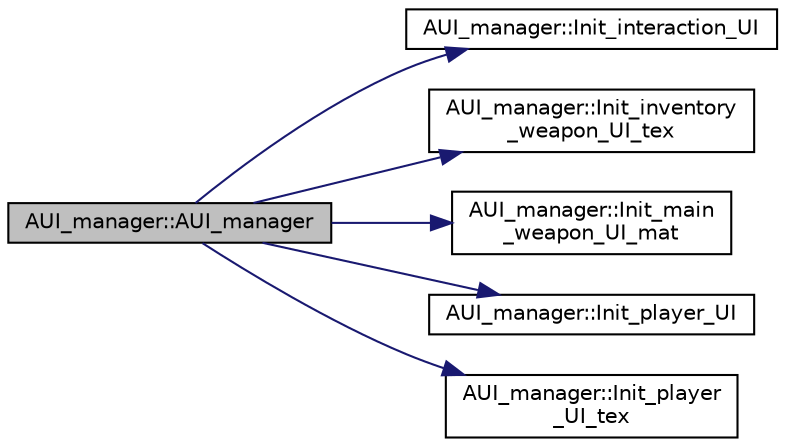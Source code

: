 digraph "AUI_manager::AUI_manager"
{
 // LATEX_PDF_SIZE
  edge [fontname="Helvetica",fontsize="10",labelfontname="Helvetica",labelfontsize="10"];
  node [fontname="Helvetica",fontsize="10",shape=record];
  rankdir="LR";
  Node1 [label="AUI_manager::AUI_manager",height=0.2,width=0.4,color="black", fillcolor="grey75", style="filled", fontcolor="black",tooltip=" "];
  Node1 -> Node2 [color="midnightblue",fontsize="10",style="solid",fontname="Helvetica"];
  Node2 [label="AUI_manager::Init_interaction_UI",height=0.2,width=0.4,color="black", fillcolor="white", style="filled",URL="$class_a_u_i__manager.html#ac95884f42aac3acdbe7203d7b863b346",tooltip="상호작용 UI 초기화"];
  Node1 -> Node3 [color="midnightblue",fontsize="10",style="solid",fontname="Helvetica"];
  Node3 [label="AUI_manager::Init_inventory\l_weapon_UI_tex",height=0.2,width=0.4,color="black", fillcolor="white", style="filled",URL="$class_a_u_i__manager.html#acc8778ac9c54a6ba142fcb06ff55f1ed",tooltip="인벤토리 무기 UI 초기화"];
  Node1 -> Node4 [color="midnightblue",fontsize="10",style="solid",fontname="Helvetica"];
  Node4 [label="AUI_manager::Init_main\l_weapon_UI_mat",height=0.2,width=0.4,color="black", fillcolor="white", style="filled",URL="$class_a_u_i__manager.html#a99c76753b5617d11ec63ac7bf22fd12e",tooltip="플레이어 무기 선택 UI 초기화"];
  Node1 -> Node5 [color="midnightblue",fontsize="10",style="solid",fontname="Helvetica"];
  Node5 [label="AUI_manager::Init_player_UI",height=0.2,width=0.4,color="black", fillcolor="white", style="filled",URL="$class_a_u_i__manager.html#a29ceaf64a676fe8397be9d0f5048f7cb",tooltip="최상위 플레이어 UI 초기화"];
  Node1 -> Node6 [color="midnightblue",fontsize="10",style="solid",fontname="Helvetica"];
  Node6 [label="AUI_manager::Init_player\l_UI_tex",height=0.2,width=0.4,color="black", fillcolor="white", style="filled",URL="$class_a_u_i__manager.html#a9440298dc2eb9bdac26063b837161013",tooltip="플레이어 UI 초기화"];
}
